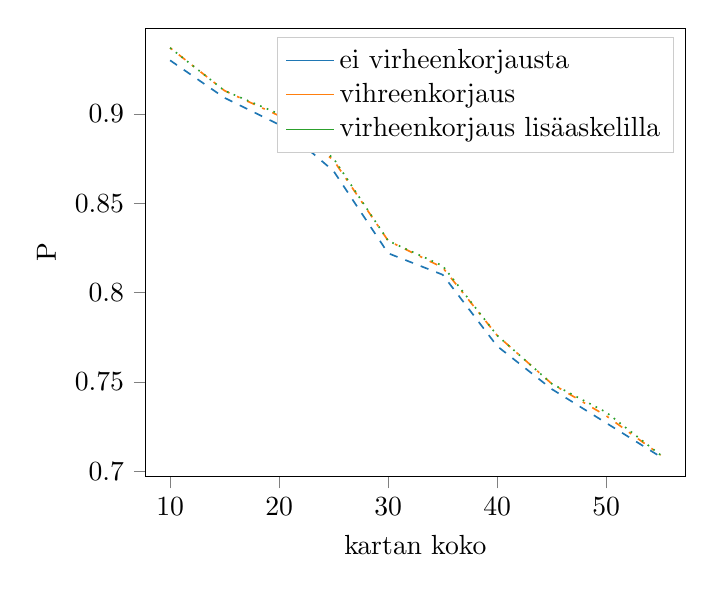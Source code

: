 % This file was created by matplotlib2tikz v0.6.14.
\begin{tikzpicture}

\definecolor{color2}{rgb}{0.173,0.627,0.173}
\definecolor{color1}{rgb}{1,0.498,0.055}
\definecolor{color0}{rgb}{0.122,0.467,0.706}

\begin{axis}[
xlabel={kartan koko},
ylabel={P},
xmin=7.75, xmax=57.25,
ymin=0.697, ymax=0.948,
tick align=outside,
tick pos=left,
x grid style={white!69.02!black},
y grid style={white!69.02!black},
legend cell align={left},
legend entries={{ei virheenkorjausta},{vihreenkorjaus},{virheenkorjaus lisäaskelilla}},
legend style={draw=white!80.0!black}
]
\addlegendimage{no markers, color0}
\addlegendimage{no markers, color1}
\addlegendimage{no markers, color2}
\addplot [semithick, color0, dashed]
table {%
10 0.93
15 0.909
20 0.894
25 0.868
30 0.822
35 0.81
40 0.77
45 0.746
50 0.727
55 0.708
};
\addplot [semithick, color1, dash pattern=on 1pt off 3pt on 3pt off 3pt]
table {%
10 0.937
15 0.913
20 0.899
25 0.874
30 0.829
35 0.814
40 0.776
45 0.749
50 0.731
55 0.709
};
\addplot [semithick, color2, dotted]
table {%
10 0.937
15 0.913
20 0.9
25 0.875
30 0.829
35 0.815
40 0.776
45 0.749
50 0.733
55 0.709
};
\end{axis}

\end{tikzpicture}